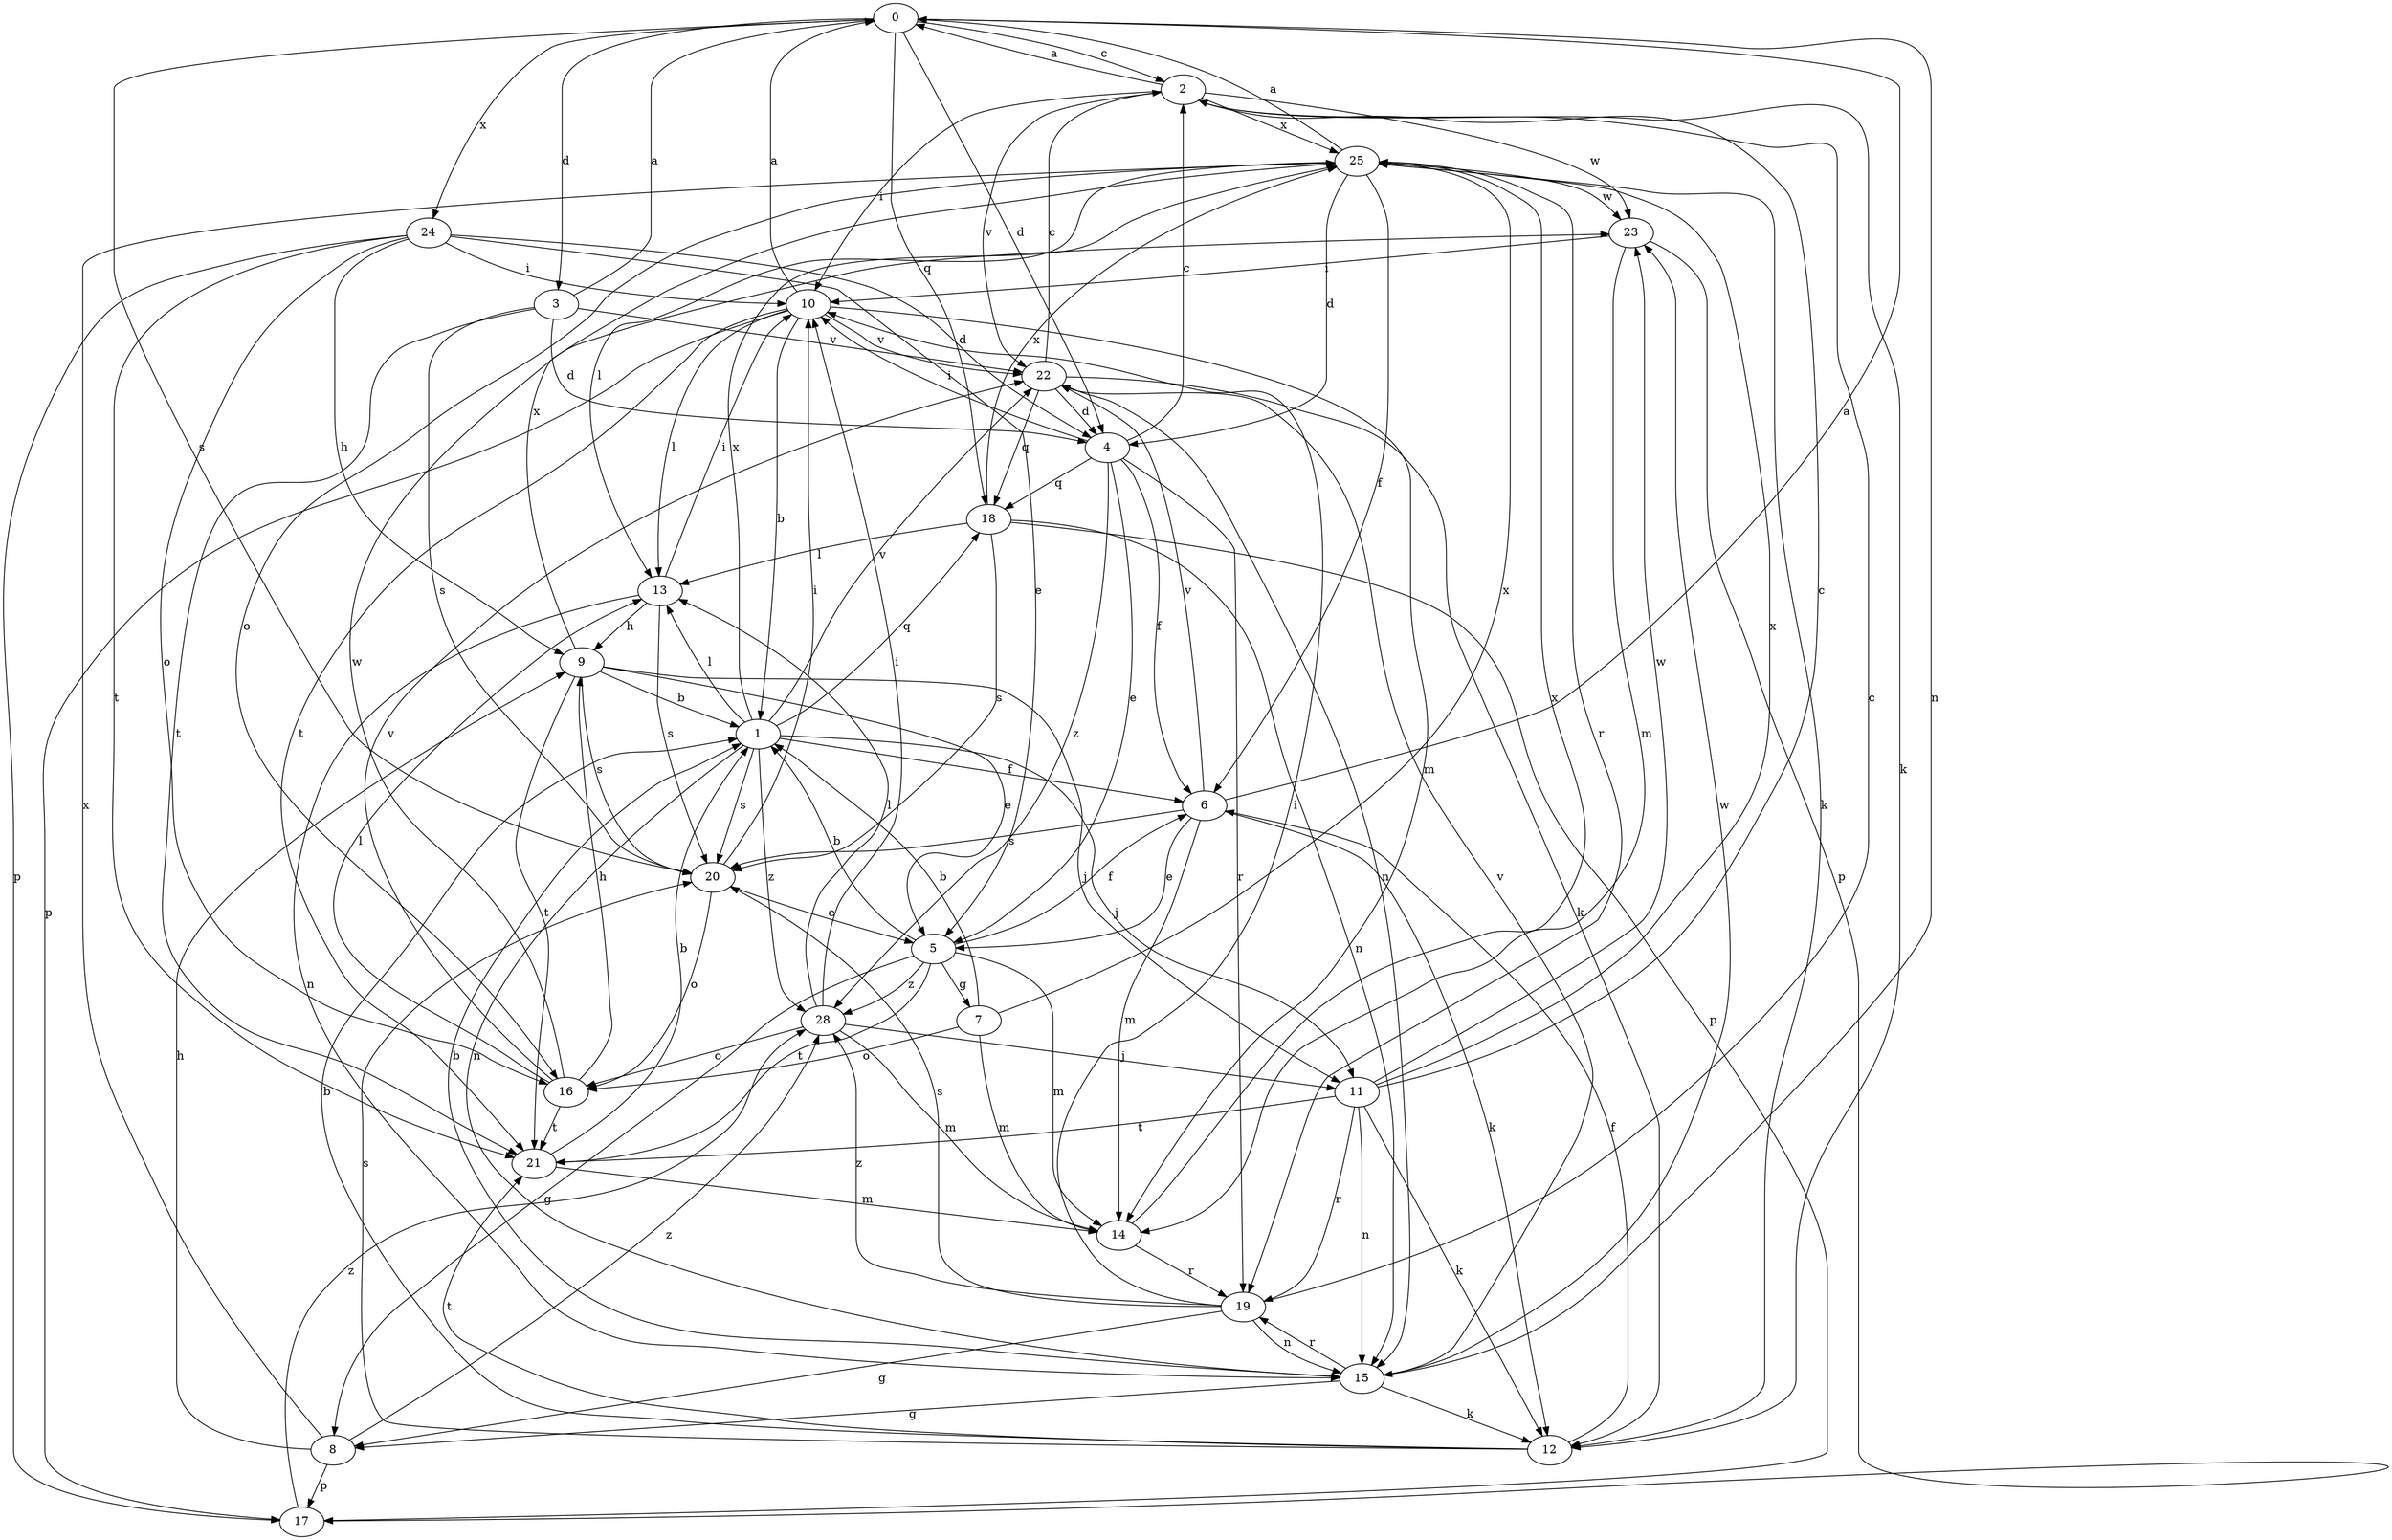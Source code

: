 strict digraph  {
0;
1;
2;
3;
4;
5;
6;
7;
8;
9;
10;
11;
12;
13;
14;
15;
16;
17;
18;
19;
20;
21;
22;
23;
24;
25;
28;
0 -> 2  [label=c];
0 -> 3  [label=d];
0 -> 4  [label=d];
0 -> 15  [label=n];
0 -> 18  [label=q];
0 -> 20  [label=s];
0 -> 24  [label=x];
1 -> 6  [label=f];
1 -> 11  [label=j];
1 -> 13  [label=l];
1 -> 15  [label=n];
1 -> 18  [label=q];
1 -> 20  [label=s];
1 -> 22  [label=v];
1 -> 25  [label=x];
1 -> 28  [label=z];
2 -> 0  [label=a];
2 -> 10  [label=i];
2 -> 12  [label=k];
2 -> 22  [label=v];
2 -> 23  [label=w];
2 -> 25  [label=x];
3 -> 0  [label=a];
3 -> 4  [label=d];
3 -> 20  [label=s];
3 -> 21  [label=t];
3 -> 22  [label=v];
4 -> 2  [label=c];
4 -> 5  [label=e];
4 -> 6  [label=f];
4 -> 10  [label=i];
4 -> 18  [label=q];
4 -> 19  [label=r];
4 -> 28  [label=z];
5 -> 1  [label=b];
5 -> 6  [label=f];
5 -> 7  [label=g];
5 -> 8  [label=g];
5 -> 14  [label=m];
5 -> 21  [label=t];
5 -> 28  [label=z];
6 -> 0  [label=a];
6 -> 5  [label=e];
6 -> 12  [label=k];
6 -> 14  [label=m];
6 -> 20  [label=s];
6 -> 22  [label=v];
7 -> 1  [label=b];
7 -> 14  [label=m];
7 -> 16  [label=o];
7 -> 25  [label=x];
8 -> 9  [label=h];
8 -> 17  [label=p];
8 -> 25  [label=x];
8 -> 28  [label=z];
9 -> 1  [label=b];
9 -> 5  [label=e];
9 -> 11  [label=j];
9 -> 20  [label=s];
9 -> 21  [label=t];
9 -> 25  [label=x];
10 -> 0  [label=a];
10 -> 1  [label=b];
10 -> 13  [label=l];
10 -> 14  [label=m];
10 -> 17  [label=p];
10 -> 21  [label=t];
10 -> 22  [label=v];
11 -> 2  [label=c];
11 -> 12  [label=k];
11 -> 15  [label=n];
11 -> 19  [label=r];
11 -> 21  [label=t];
11 -> 23  [label=w];
11 -> 25  [label=x];
12 -> 1  [label=b];
12 -> 6  [label=f];
12 -> 20  [label=s];
12 -> 21  [label=t];
13 -> 9  [label=h];
13 -> 10  [label=i];
13 -> 15  [label=n];
13 -> 20  [label=s];
14 -> 19  [label=r];
14 -> 25  [label=x];
15 -> 1  [label=b];
15 -> 8  [label=g];
15 -> 12  [label=k];
15 -> 19  [label=r];
15 -> 22  [label=v];
15 -> 23  [label=w];
16 -> 9  [label=h];
16 -> 13  [label=l];
16 -> 21  [label=t];
16 -> 22  [label=v];
16 -> 23  [label=w];
17 -> 28  [label=z];
18 -> 13  [label=l];
18 -> 15  [label=n];
18 -> 17  [label=p];
18 -> 20  [label=s];
18 -> 25  [label=x];
19 -> 2  [label=c];
19 -> 8  [label=g];
19 -> 10  [label=i];
19 -> 15  [label=n];
19 -> 20  [label=s];
19 -> 28  [label=z];
20 -> 5  [label=e];
20 -> 10  [label=i];
20 -> 16  [label=o];
21 -> 1  [label=b];
21 -> 14  [label=m];
22 -> 2  [label=c];
22 -> 4  [label=d];
22 -> 12  [label=k];
22 -> 15  [label=n];
22 -> 18  [label=q];
23 -> 10  [label=i];
23 -> 14  [label=m];
23 -> 17  [label=p];
24 -> 4  [label=d];
24 -> 5  [label=e];
24 -> 9  [label=h];
24 -> 10  [label=i];
24 -> 16  [label=o];
24 -> 17  [label=p];
24 -> 21  [label=t];
25 -> 0  [label=a];
25 -> 4  [label=d];
25 -> 6  [label=f];
25 -> 12  [label=k];
25 -> 13  [label=l];
25 -> 16  [label=o];
25 -> 19  [label=r];
25 -> 23  [label=w];
28 -> 10  [label=i];
28 -> 11  [label=j];
28 -> 13  [label=l];
28 -> 14  [label=m];
28 -> 16  [label=o];
}
